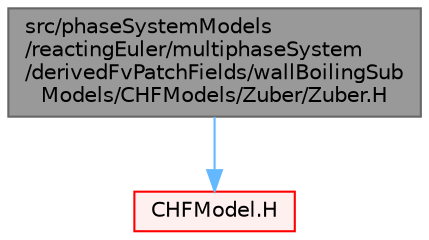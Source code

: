 digraph "src/phaseSystemModels/reactingEuler/multiphaseSystem/derivedFvPatchFields/wallBoilingSubModels/CHFModels/Zuber/Zuber.H"
{
 // LATEX_PDF_SIZE
  bgcolor="transparent";
  edge [fontname=Helvetica,fontsize=10,labelfontname=Helvetica,labelfontsize=10];
  node [fontname=Helvetica,fontsize=10,shape=box,height=0.2,width=0.4];
  Node1 [id="Node000001",label="src/phaseSystemModels\l/reactingEuler/multiphaseSystem\l/derivedFvPatchFields/wallBoilingSub\lModels/CHFModels/Zuber/Zuber.H",height=0.2,width=0.4,color="gray40", fillcolor="grey60", style="filled", fontcolor="black",tooltip=" "];
  Node1 -> Node2 [id="edge1_Node000001_Node000002",color="steelblue1",style="solid",tooltip=" "];
  Node2 [id="Node000002",label="CHFModel.H",height=0.2,width=0.4,color="red", fillcolor="#FFF0F0", style="filled",URL="$CHFModel_8H.html",tooltip=" "];
}
